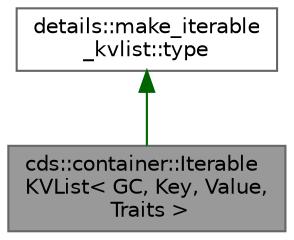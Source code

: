digraph "cds::container::IterableKVList&lt; GC, Key, Value, Traits &gt;"
{
 // LATEX_PDF_SIZE
  bgcolor="transparent";
  edge [fontname=Helvetica,fontsize=10,labelfontname=Helvetica,labelfontsize=10];
  node [fontname=Helvetica,fontsize=10,shape=box,height=0.2,width=0.4];
  Node1 [id="Node000001",label="cds::container::Iterable\lKVList\< GC, Key, Value,\l Traits \>",height=0.2,width=0.4,color="gray40", fillcolor="grey60", style="filled", fontcolor="black",tooltip="Iterable ordered list for key-value pair"];
  Node2 -> Node1 [id="edge1_Node000001_Node000002",dir="back",color="darkgreen",style="solid",tooltip=" "];
  Node2 [id="Node000002",label="details::make_iterable\l_kvlist::type",height=0.2,width=0.4,color="gray40", fillcolor="white", style="filled",tooltip=" "];
}
